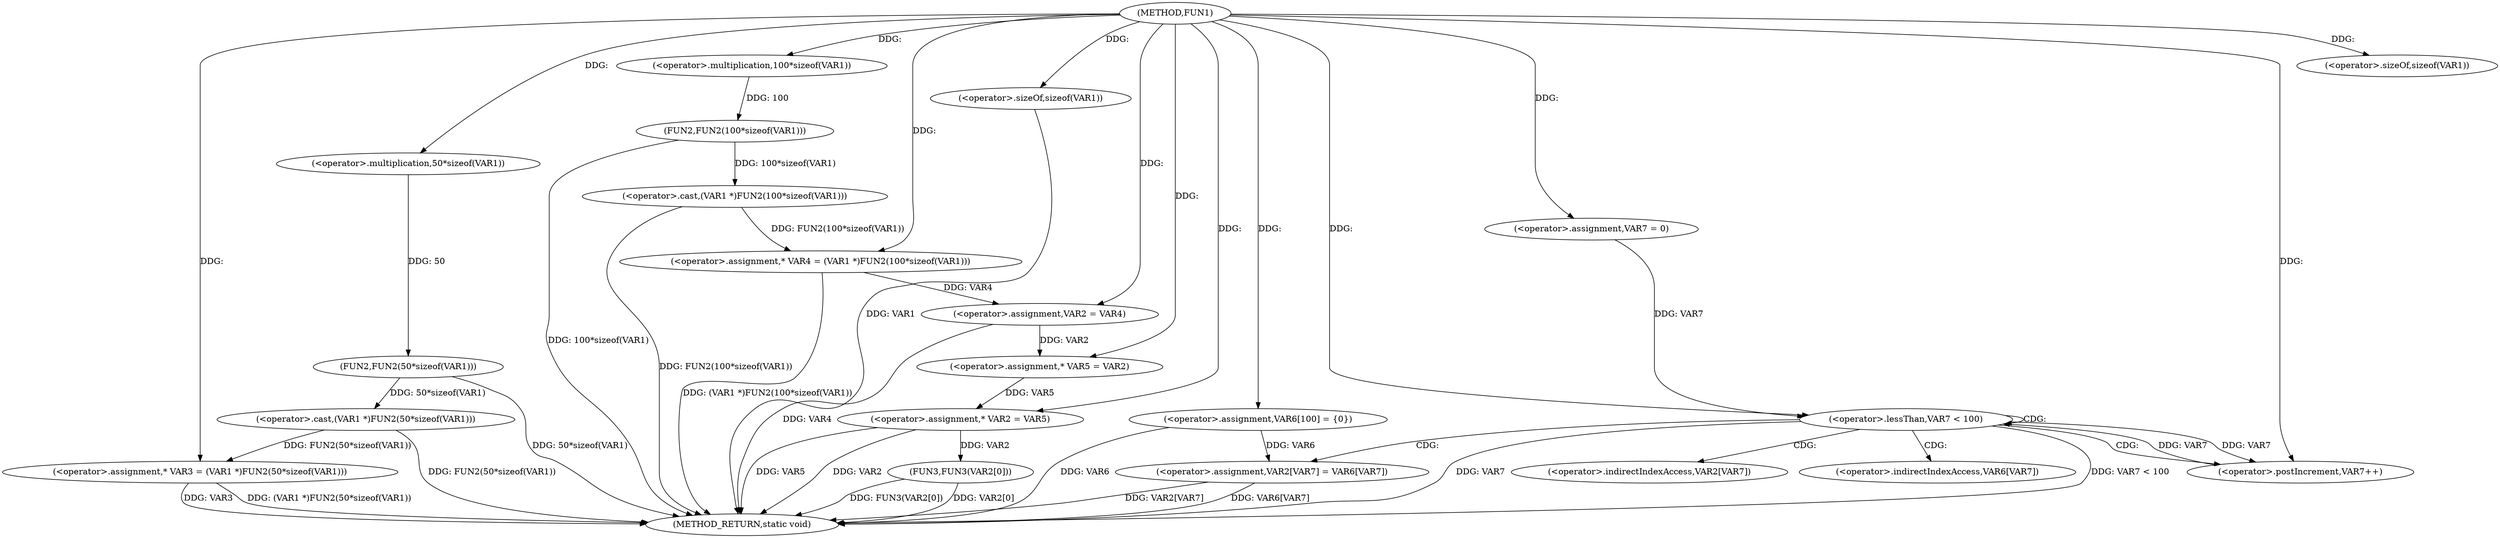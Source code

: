 digraph FUN1 {  
"1000100" [label = "(METHOD,FUN1)" ]
"1000162" [label = "(METHOD_RETURN,static void)" ]
"1000104" [label = "(<operator>.assignment,* VAR3 = (VAR1 *)FUN2(50*sizeof(VAR1)))" ]
"1000106" [label = "(<operator>.cast,(VAR1 *)FUN2(50*sizeof(VAR1)))" ]
"1000108" [label = "(FUN2,FUN2(50*sizeof(VAR1)))" ]
"1000109" [label = "(<operator>.multiplication,50*sizeof(VAR1))" ]
"1000111" [label = "(<operator>.sizeOf,sizeof(VAR1))" ]
"1000114" [label = "(<operator>.assignment,* VAR4 = (VAR1 *)FUN2(100*sizeof(VAR1)))" ]
"1000116" [label = "(<operator>.cast,(VAR1 *)FUN2(100*sizeof(VAR1)))" ]
"1000118" [label = "(FUN2,FUN2(100*sizeof(VAR1)))" ]
"1000119" [label = "(<operator>.multiplication,100*sizeof(VAR1))" ]
"1000121" [label = "(<operator>.sizeOf,sizeof(VAR1))" ]
"1000123" [label = "(<operator>.assignment,VAR2 = VAR4)" ]
"1000128" [label = "(<operator>.assignment,* VAR5 = VAR2)" ]
"1000132" [label = "(<operator>.assignment,* VAR2 = VAR5)" ]
"1000137" [label = "(<operator>.assignment,VAR6[100] = {0})" ]
"1000142" [label = "(<operator>.assignment,VAR7 = 0)" ]
"1000145" [label = "(<operator>.lessThan,VAR7 < 100)" ]
"1000148" [label = "(<operator>.postIncrement,VAR7++)" ]
"1000151" [label = "(<operator>.assignment,VAR2[VAR7] = VAR6[VAR7])" ]
"1000158" [label = "(FUN3,FUN3(VAR2[0]))" ]
"1000152" [label = "(<operator>.indirectIndexAccess,VAR2[VAR7])" ]
"1000155" [label = "(<operator>.indirectIndexAccess,VAR6[VAR7])" ]
  "1000158" -> "1000162"  [ label = "DDG: VAR2[0]"] 
  "1000123" -> "1000162"  [ label = "DDG: VAR4"] 
  "1000106" -> "1000162"  [ label = "DDG: FUN2(50*sizeof(VAR1))"] 
  "1000104" -> "1000162"  [ label = "DDG: VAR3"] 
  "1000151" -> "1000162"  [ label = "DDG: VAR2[VAR7]"] 
  "1000116" -> "1000162"  [ label = "DDG: FUN2(100*sizeof(VAR1))"] 
  "1000132" -> "1000162"  [ label = "DDG: VAR2"] 
  "1000118" -> "1000162"  [ label = "DDG: 100*sizeof(VAR1)"] 
  "1000145" -> "1000162"  [ label = "DDG: VAR7"] 
  "1000114" -> "1000162"  [ label = "DDG: (VAR1 *)FUN2(100*sizeof(VAR1))"] 
  "1000151" -> "1000162"  [ label = "DDG: VAR6[VAR7]"] 
  "1000158" -> "1000162"  [ label = "DDG: FUN3(VAR2[0])"] 
  "1000132" -> "1000162"  [ label = "DDG: VAR5"] 
  "1000121" -> "1000162"  [ label = "DDG: VAR1"] 
  "1000145" -> "1000162"  [ label = "DDG: VAR7 < 100"] 
  "1000137" -> "1000162"  [ label = "DDG: VAR6"] 
  "1000104" -> "1000162"  [ label = "DDG: (VAR1 *)FUN2(50*sizeof(VAR1))"] 
  "1000108" -> "1000162"  [ label = "DDG: 50*sizeof(VAR1)"] 
  "1000106" -> "1000104"  [ label = "DDG: FUN2(50*sizeof(VAR1))"] 
  "1000100" -> "1000104"  [ label = "DDG: "] 
  "1000108" -> "1000106"  [ label = "DDG: 50*sizeof(VAR1)"] 
  "1000109" -> "1000108"  [ label = "DDG: 50"] 
  "1000100" -> "1000109"  [ label = "DDG: "] 
  "1000100" -> "1000111"  [ label = "DDG: "] 
  "1000116" -> "1000114"  [ label = "DDG: FUN2(100*sizeof(VAR1))"] 
  "1000100" -> "1000114"  [ label = "DDG: "] 
  "1000118" -> "1000116"  [ label = "DDG: 100*sizeof(VAR1)"] 
  "1000119" -> "1000118"  [ label = "DDG: 100"] 
  "1000100" -> "1000119"  [ label = "DDG: "] 
  "1000100" -> "1000121"  [ label = "DDG: "] 
  "1000114" -> "1000123"  [ label = "DDG: VAR4"] 
  "1000100" -> "1000123"  [ label = "DDG: "] 
  "1000123" -> "1000128"  [ label = "DDG: VAR2"] 
  "1000100" -> "1000128"  [ label = "DDG: "] 
  "1000128" -> "1000132"  [ label = "DDG: VAR5"] 
  "1000100" -> "1000132"  [ label = "DDG: "] 
  "1000100" -> "1000137"  [ label = "DDG: "] 
  "1000100" -> "1000142"  [ label = "DDG: "] 
  "1000148" -> "1000145"  [ label = "DDG: VAR7"] 
  "1000142" -> "1000145"  [ label = "DDG: VAR7"] 
  "1000100" -> "1000145"  [ label = "DDG: "] 
  "1000145" -> "1000148"  [ label = "DDG: VAR7"] 
  "1000100" -> "1000148"  [ label = "DDG: "] 
  "1000137" -> "1000151"  [ label = "DDG: VAR6"] 
  "1000132" -> "1000158"  [ label = "DDG: VAR2"] 
  "1000145" -> "1000155"  [ label = "CDG: "] 
  "1000145" -> "1000151"  [ label = "CDG: "] 
  "1000145" -> "1000145"  [ label = "CDG: "] 
  "1000145" -> "1000152"  [ label = "CDG: "] 
  "1000145" -> "1000148"  [ label = "CDG: "] 
}
